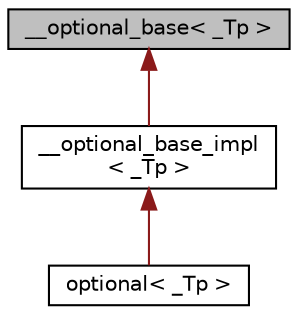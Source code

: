 digraph "__optional_base&lt; _Tp &gt;"
{
  edge [fontname="Helvetica",fontsize="10",labelfontname="Helvetica",labelfontsize="10"];
  node [fontname="Helvetica",fontsize="10",shape=record];
  Node1 [label="__optional_base\< _Tp \>",height=0.2,width=0.4,color="black", fillcolor="grey75", style="filled" fontcolor="black"];
  Node1 -> Node2 [dir="back",color="firebrick4",fontsize="10",style="solid",fontname="Helvetica"];
  Node2 [label="__optional_base_impl\l\< _Tp \>",height=0.2,width=0.4,color="black", fillcolor="white", style="filled",URL="$class____optional__base__impl.xhtml"];
  Node2 -> Node3 [dir="back",color="firebrick4",fontsize="10",style="solid",fontname="Helvetica"];
  Node3 [label="optional\< _Tp \>",height=0.2,width=0.4,color="black", fillcolor="white", style="filled",URL="$classoptional.xhtml"];
}
